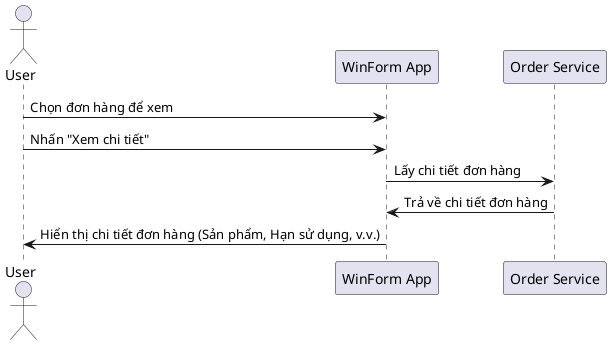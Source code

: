 @startuml
actor User
participant "WinForm App" as App
participant "Order Service" as OrderService

User -> App: Chọn đơn hàng để xem
User -> App: Nhấn "Xem chi tiết"
App -> OrderService: Lấy chi tiết đơn hàng
OrderService -> App: Trả về chi tiết đơn hàng
App -> User: Hiển thị chi tiết đơn hàng (Sản phẩm, Hạn sử dụng, v.v.)
@enduml
